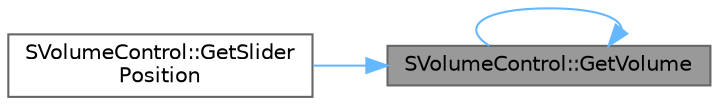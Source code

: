 digraph "SVolumeControl::GetVolume"
{
 // INTERACTIVE_SVG=YES
 // LATEX_PDF_SIZE
  bgcolor="transparent";
  edge [fontname=Helvetica,fontsize=10,labelfontname=Helvetica,labelfontsize=10];
  node [fontname=Helvetica,fontsize=10,shape=box,height=0.2,width=0.4];
  rankdir="RL";
  Node1 [id="Node000001",label="SVolumeControl::GetVolume",height=0.2,width=0.4,color="gray40", fillcolor="grey60", style="filled", fontcolor="black",tooltip="Called when the mute state is changed by clicking the button."];
  Node1 -> Node2 [id="edge1_Node000001_Node000002",dir="back",color="steelblue1",style="solid",tooltip=" "];
  Node2 [id="Node000002",label="SVolumeControl::GetSlider\lPosition",height=0.2,width=0.4,color="grey40", fillcolor="white", style="filled",URL="$d6/d8e/classSVolumeControl.html#a5988367382f3e95aca914ff92ff56c72",tooltip=" "];
  Node1 -> Node1 [id="edge2_Node000001_Node000001",dir="back",color="steelblue1",style="solid",tooltip=" "];
}
